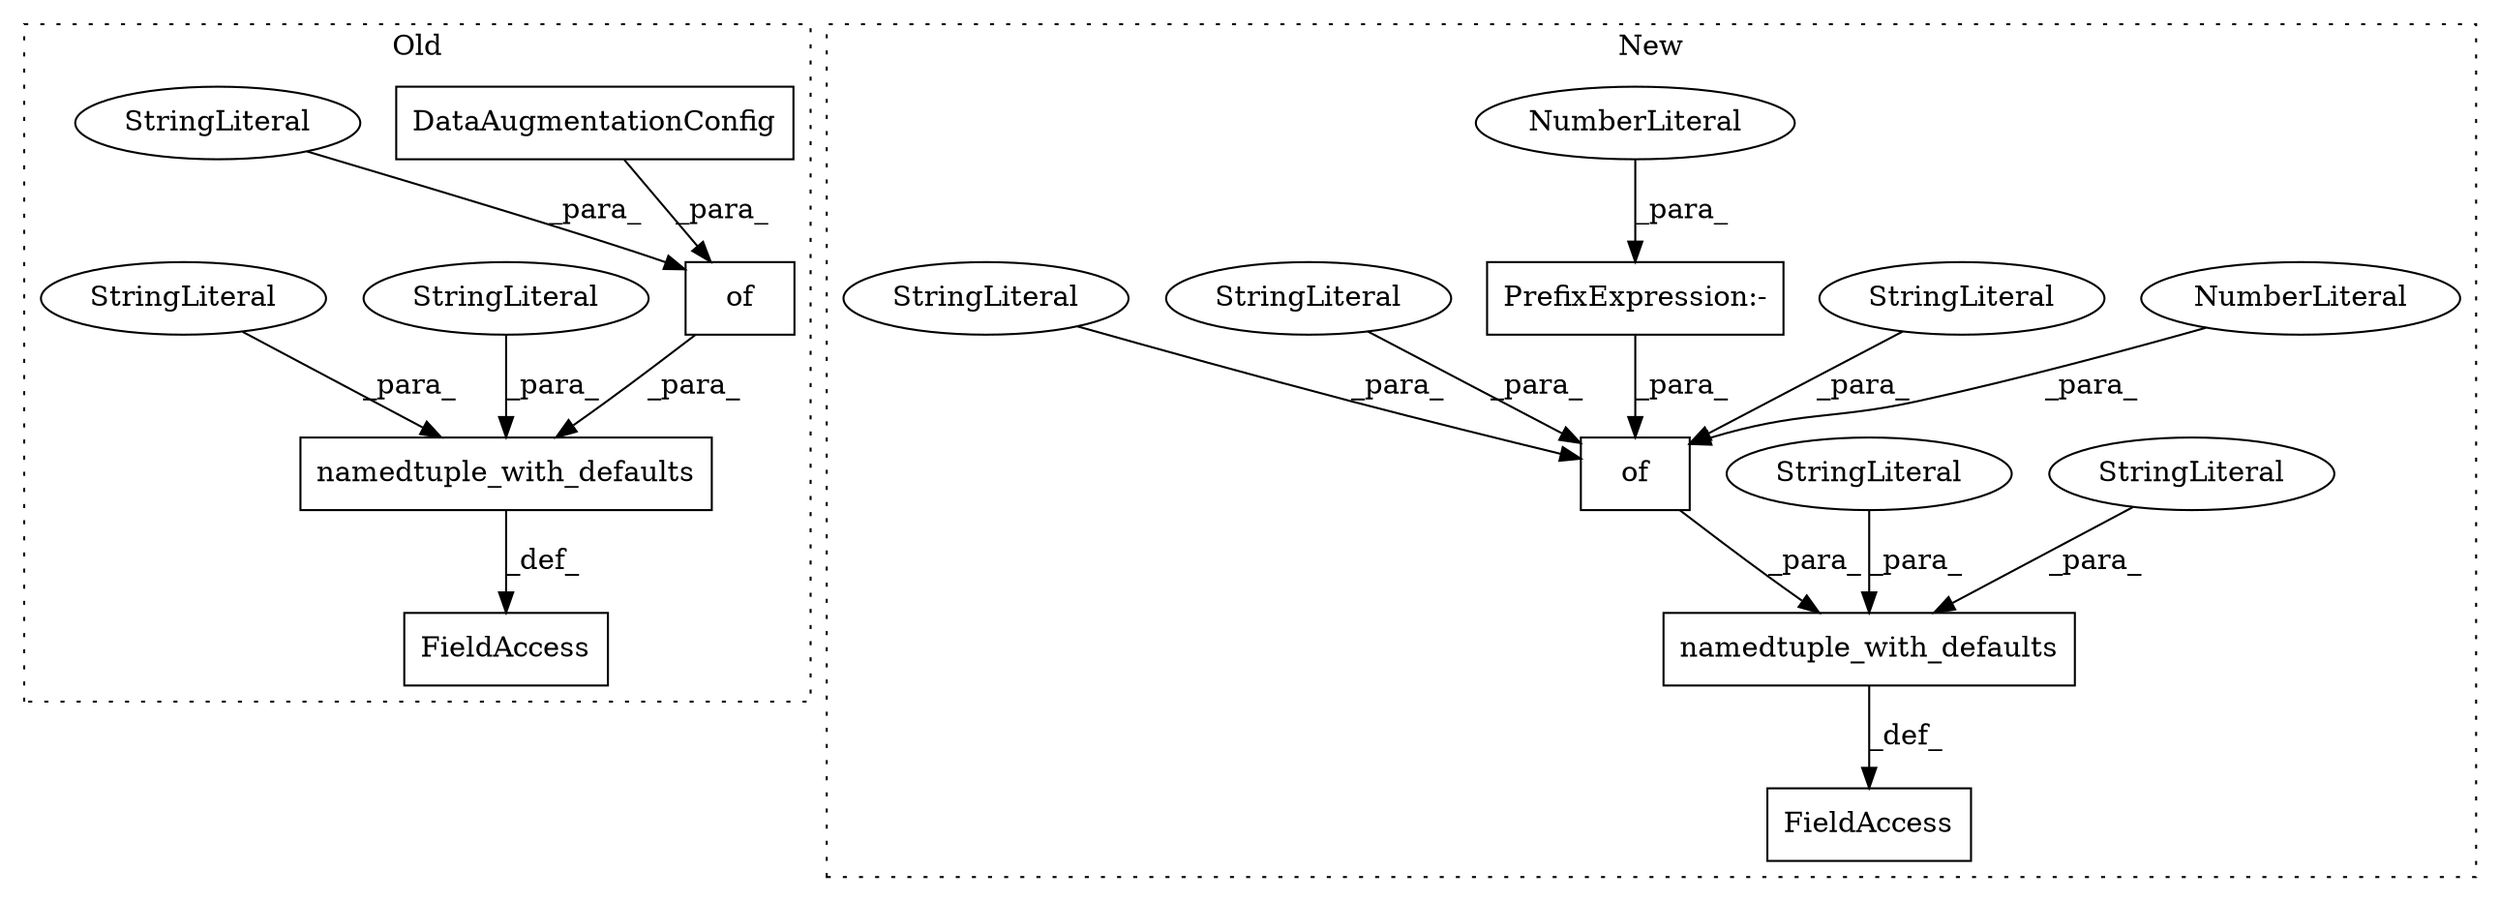 digraph G {
subgraph cluster0 {
1 [label="DataAugmentationConfig" a="32" s="1112" l="24" shape="box"];
3 [label="namedtuple_with_defaults" a="32" s="996,1137" l="25,1" shape="box"];
7 [label="FieldAccess" a="22" s="968" l="27" shape="box"];
8 [label="of" a="32" s="1082,1136" l="3,1" shape="box"];
9 [label="StringLiteral" a="45" s="1085" l="26" shape="ellipse"];
12 [label="StringLiteral" a="45" s="1051" l="26" shape="ellipse"];
14 [label="StringLiteral" a="45" s="1021" l="29" shape="ellipse"];
label = "Old";
style="dotted";
}
subgraph cluster1 {
2 [label="of" a="32" s="1436,1533" l="3,1" shape="box"];
4 [label="NumberLiteral" a="34" s="1519" l="2" shape="ellipse"];
5 [label="namedtuple_with_defaults" a="32" s="1235,1535" l="25,1" shape="box"];
6 [label="FieldAccess" a="22" s="1211" l="23" shape="box"];
10 [label="StringLiteral" a="45" s="1286" l="52" shape="ellipse"];
11 [label="StringLiteral" a="45" s="1504" l="14" shape="ellipse"];
13 [label="StringLiteral" a="45" s="1260" l="25" shape="ellipse"];
15 [label="PrefixExpression:-" a="38" s="1531" l="1" shape="box"];
16 [label="NumberLiteral" a="34" s="1532" l="1" shape="ellipse"];
17 [label="StringLiteral" a="45" s="1462" l="4" shape="ellipse"];
18 [label="StringLiteral" a="45" s="1482" l="10" shape="ellipse"];
label = "New";
style="dotted";
}
1 -> 8 [label="_para_"];
2 -> 5 [label="_para_"];
3 -> 7 [label="_def_"];
4 -> 2 [label="_para_"];
5 -> 6 [label="_def_"];
8 -> 3 [label="_para_"];
9 -> 8 [label="_para_"];
10 -> 5 [label="_para_"];
11 -> 2 [label="_para_"];
12 -> 3 [label="_para_"];
13 -> 5 [label="_para_"];
14 -> 3 [label="_para_"];
15 -> 2 [label="_para_"];
16 -> 15 [label="_para_"];
17 -> 2 [label="_para_"];
18 -> 2 [label="_para_"];
}